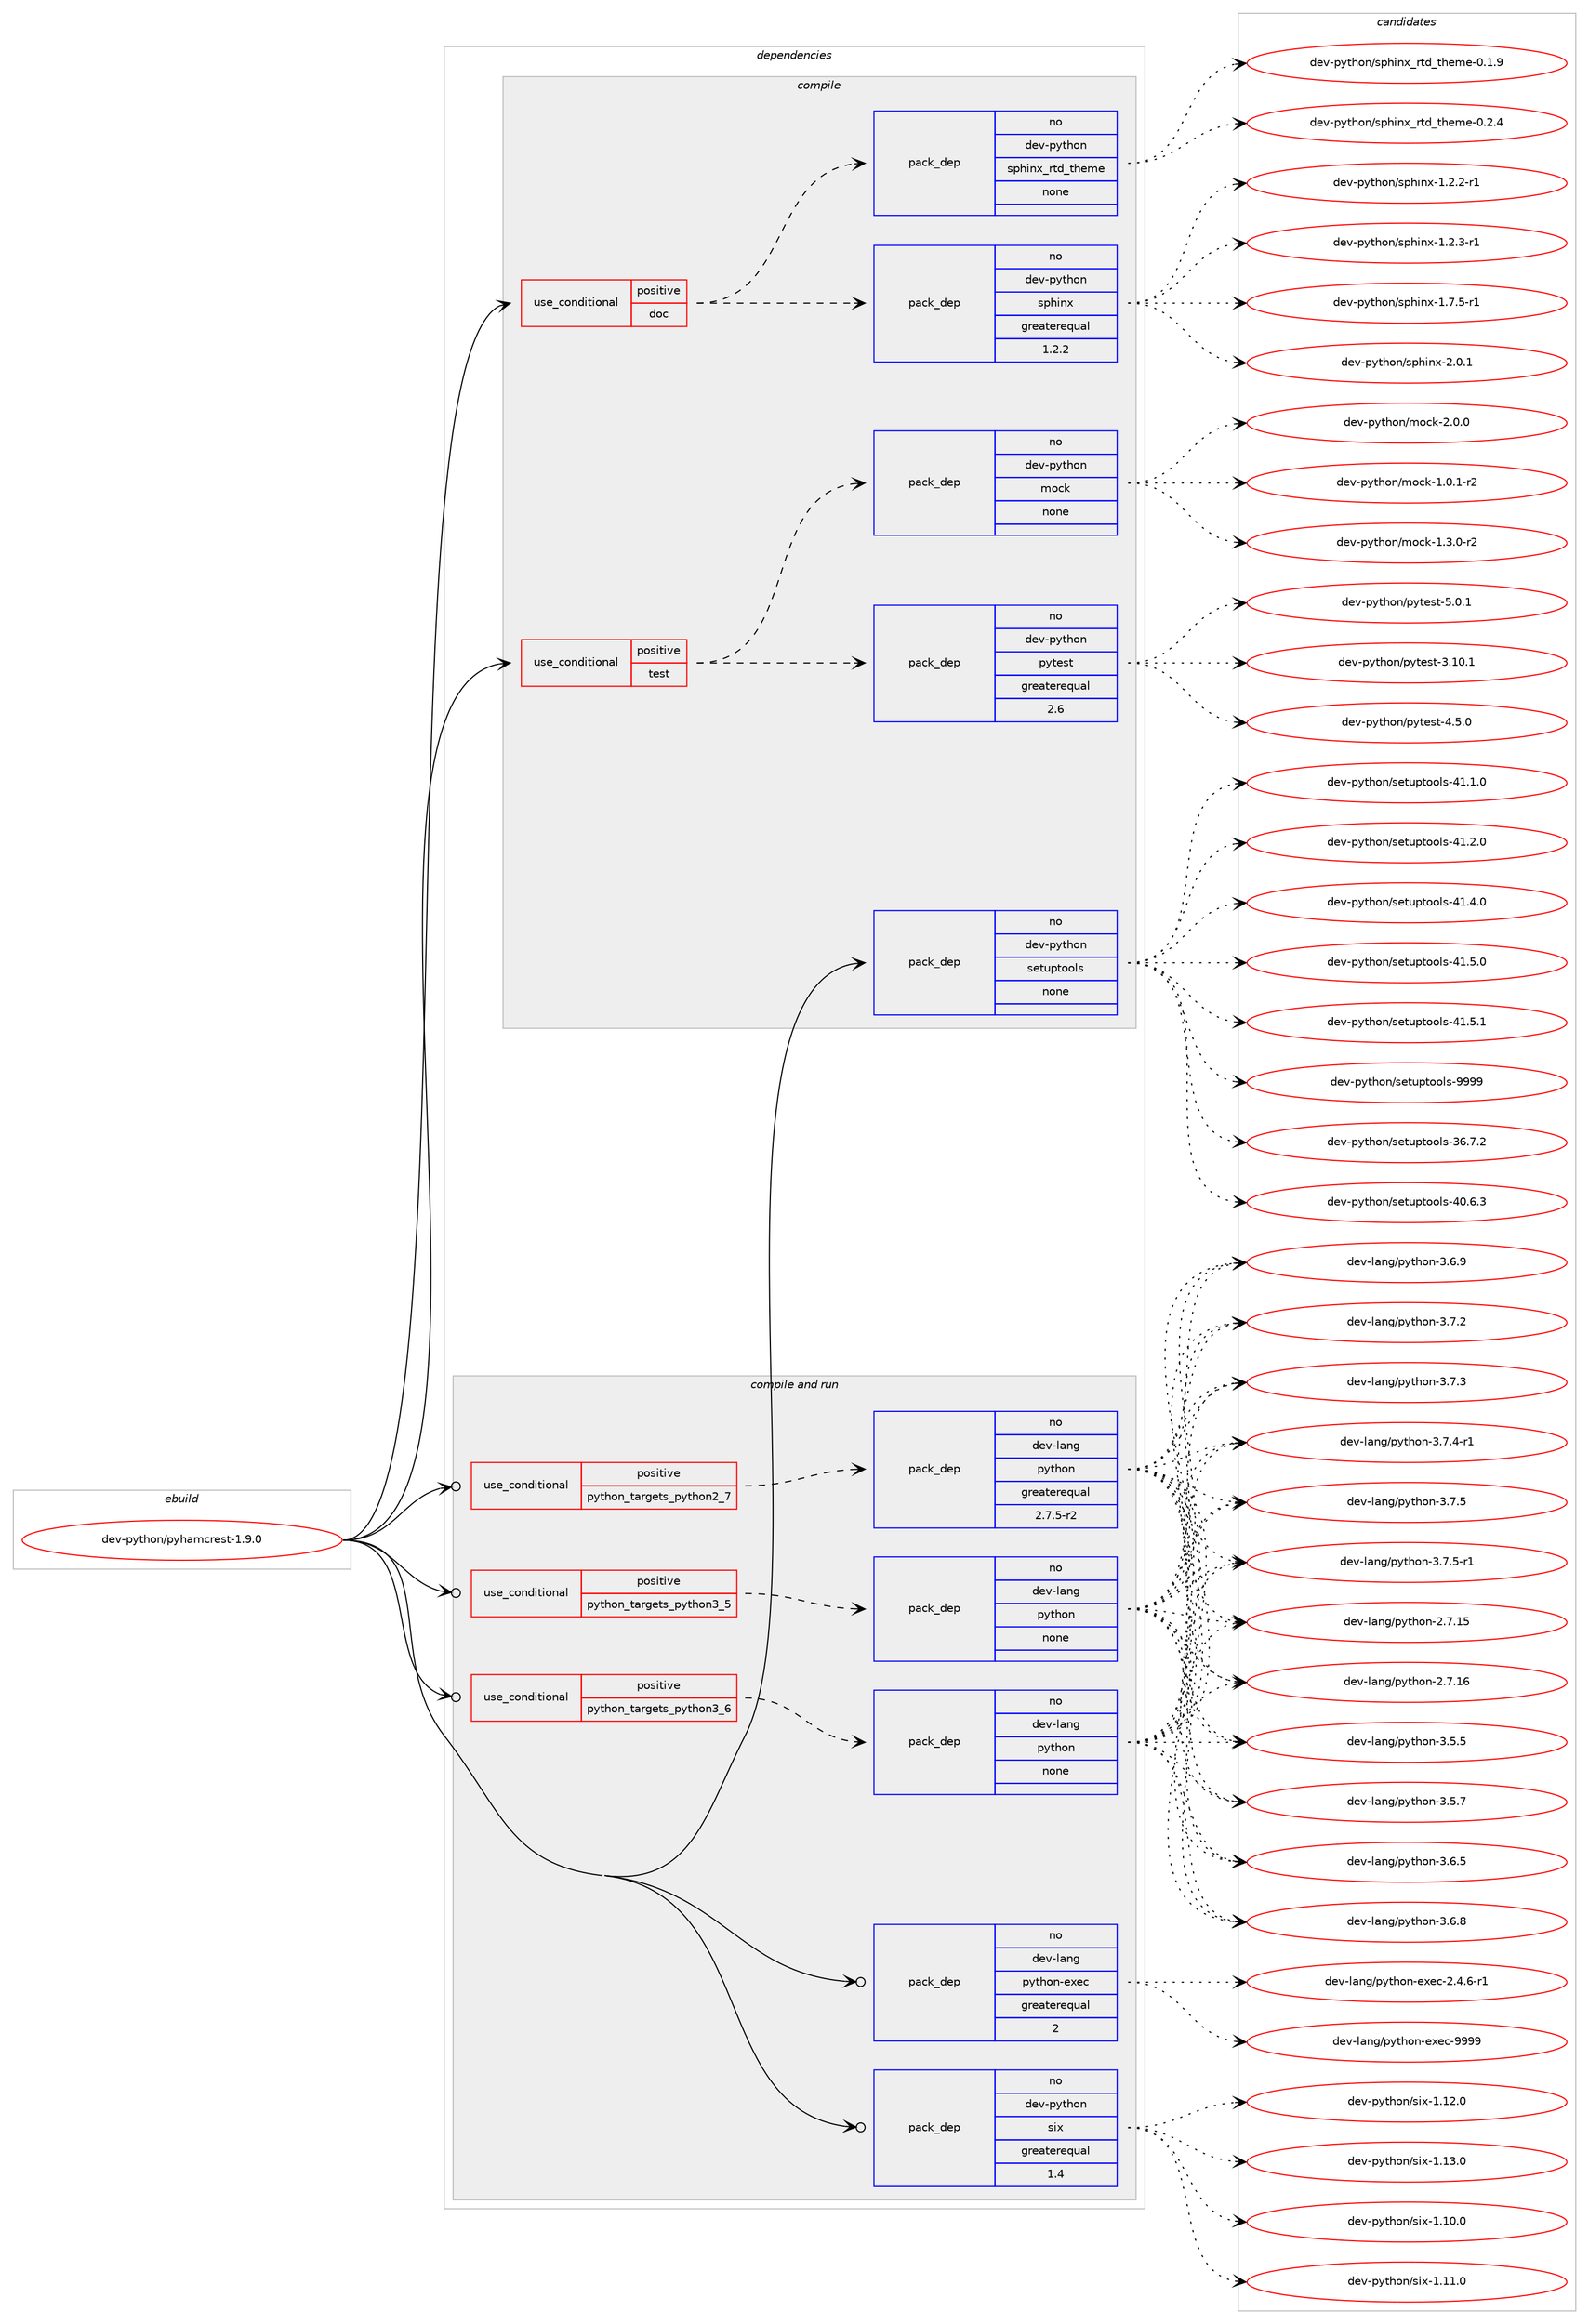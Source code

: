 digraph prolog {

# *************
# Graph options
# *************

newrank=true;
concentrate=true;
compound=true;
graph [rankdir=LR,fontname=Helvetica,fontsize=10,ranksep=1.5];#, ranksep=2.5, nodesep=0.2];
edge  [arrowhead=vee];
node  [fontname=Helvetica,fontsize=10];

# **********
# The ebuild
# **********

subgraph cluster_leftcol {
color=gray;
rank=same;
label=<<i>ebuild</i>>;
id [label="dev-python/pyhamcrest-1.9.0", color=red, width=4, href="../dev-python/pyhamcrest-1.9.0.svg"];
}

# ****************
# The dependencies
# ****************

subgraph cluster_midcol {
color=gray;
label=<<i>dependencies</i>>;
subgraph cluster_compile {
fillcolor="#eeeeee";
style=filled;
label=<<i>compile</i>>;
subgraph cond146055 {
dependency626413 [label=<<TABLE BORDER="0" CELLBORDER="1" CELLSPACING="0" CELLPADDING="4"><TR><TD ROWSPAN="3" CELLPADDING="10">use_conditional</TD></TR><TR><TD>positive</TD></TR><TR><TD>doc</TD></TR></TABLE>>, shape=none, color=red];
subgraph pack468512 {
dependency626414 [label=<<TABLE BORDER="0" CELLBORDER="1" CELLSPACING="0" CELLPADDING="4" WIDTH="220"><TR><TD ROWSPAN="6" CELLPADDING="30">pack_dep</TD></TR><TR><TD WIDTH="110">no</TD></TR><TR><TD>dev-python</TD></TR><TR><TD>sphinx</TD></TR><TR><TD>greaterequal</TD></TR><TR><TD>1.2.2</TD></TR></TABLE>>, shape=none, color=blue];
}
dependency626413:e -> dependency626414:w [weight=20,style="dashed",arrowhead="vee"];
subgraph pack468513 {
dependency626415 [label=<<TABLE BORDER="0" CELLBORDER="1" CELLSPACING="0" CELLPADDING="4" WIDTH="220"><TR><TD ROWSPAN="6" CELLPADDING="30">pack_dep</TD></TR><TR><TD WIDTH="110">no</TD></TR><TR><TD>dev-python</TD></TR><TR><TD>sphinx_rtd_theme</TD></TR><TR><TD>none</TD></TR><TR><TD></TD></TR></TABLE>>, shape=none, color=blue];
}
dependency626413:e -> dependency626415:w [weight=20,style="dashed",arrowhead="vee"];
}
id:e -> dependency626413:w [weight=20,style="solid",arrowhead="vee"];
subgraph cond146056 {
dependency626416 [label=<<TABLE BORDER="0" CELLBORDER="1" CELLSPACING="0" CELLPADDING="4"><TR><TD ROWSPAN="3" CELLPADDING="10">use_conditional</TD></TR><TR><TD>positive</TD></TR><TR><TD>test</TD></TR></TABLE>>, shape=none, color=red];
subgraph pack468514 {
dependency626417 [label=<<TABLE BORDER="0" CELLBORDER="1" CELLSPACING="0" CELLPADDING="4" WIDTH="220"><TR><TD ROWSPAN="6" CELLPADDING="30">pack_dep</TD></TR><TR><TD WIDTH="110">no</TD></TR><TR><TD>dev-python</TD></TR><TR><TD>pytest</TD></TR><TR><TD>greaterequal</TD></TR><TR><TD>2.6</TD></TR></TABLE>>, shape=none, color=blue];
}
dependency626416:e -> dependency626417:w [weight=20,style="dashed",arrowhead="vee"];
subgraph pack468515 {
dependency626418 [label=<<TABLE BORDER="0" CELLBORDER="1" CELLSPACING="0" CELLPADDING="4" WIDTH="220"><TR><TD ROWSPAN="6" CELLPADDING="30">pack_dep</TD></TR><TR><TD WIDTH="110">no</TD></TR><TR><TD>dev-python</TD></TR><TR><TD>mock</TD></TR><TR><TD>none</TD></TR><TR><TD></TD></TR></TABLE>>, shape=none, color=blue];
}
dependency626416:e -> dependency626418:w [weight=20,style="dashed",arrowhead="vee"];
}
id:e -> dependency626416:w [weight=20,style="solid",arrowhead="vee"];
subgraph pack468516 {
dependency626419 [label=<<TABLE BORDER="0" CELLBORDER="1" CELLSPACING="0" CELLPADDING="4" WIDTH="220"><TR><TD ROWSPAN="6" CELLPADDING="30">pack_dep</TD></TR><TR><TD WIDTH="110">no</TD></TR><TR><TD>dev-python</TD></TR><TR><TD>setuptools</TD></TR><TR><TD>none</TD></TR><TR><TD></TD></TR></TABLE>>, shape=none, color=blue];
}
id:e -> dependency626419:w [weight=20,style="solid",arrowhead="vee"];
}
subgraph cluster_compileandrun {
fillcolor="#eeeeee";
style=filled;
label=<<i>compile and run</i>>;
subgraph cond146057 {
dependency626420 [label=<<TABLE BORDER="0" CELLBORDER="1" CELLSPACING="0" CELLPADDING="4"><TR><TD ROWSPAN="3" CELLPADDING="10">use_conditional</TD></TR><TR><TD>positive</TD></TR><TR><TD>python_targets_python2_7</TD></TR></TABLE>>, shape=none, color=red];
subgraph pack468517 {
dependency626421 [label=<<TABLE BORDER="0" CELLBORDER="1" CELLSPACING="0" CELLPADDING="4" WIDTH="220"><TR><TD ROWSPAN="6" CELLPADDING="30">pack_dep</TD></TR><TR><TD WIDTH="110">no</TD></TR><TR><TD>dev-lang</TD></TR><TR><TD>python</TD></TR><TR><TD>greaterequal</TD></TR><TR><TD>2.7.5-r2</TD></TR></TABLE>>, shape=none, color=blue];
}
dependency626420:e -> dependency626421:w [weight=20,style="dashed",arrowhead="vee"];
}
id:e -> dependency626420:w [weight=20,style="solid",arrowhead="odotvee"];
subgraph cond146058 {
dependency626422 [label=<<TABLE BORDER="0" CELLBORDER="1" CELLSPACING="0" CELLPADDING="4"><TR><TD ROWSPAN="3" CELLPADDING="10">use_conditional</TD></TR><TR><TD>positive</TD></TR><TR><TD>python_targets_python3_5</TD></TR></TABLE>>, shape=none, color=red];
subgraph pack468518 {
dependency626423 [label=<<TABLE BORDER="0" CELLBORDER="1" CELLSPACING="0" CELLPADDING="4" WIDTH="220"><TR><TD ROWSPAN="6" CELLPADDING="30">pack_dep</TD></TR><TR><TD WIDTH="110">no</TD></TR><TR><TD>dev-lang</TD></TR><TR><TD>python</TD></TR><TR><TD>none</TD></TR><TR><TD></TD></TR></TABLE>>, shape=none, color=blue];
}
dependency626422:e -> dependency626423:w [weight=20,style="dashed",arrowhead="vee"];
}
id:e -> dependency626422:w [weight=20,style="solid",arrowhead="odotvee"];
subgraph cond146059 {
dependency626424 [label=<<TABLE BORDER="0" CELLBORDER="1" CELLSPACING="0" CELLPADDING="4"><TR><TD ROWSPAN="3" CELLPADDING="10">use_conditional</TD></TR><TR><TD>positive</TD></TR><TR><TD>python_targets_python3_6</TD></TR></TABLE>>, shape=none, color=red];
subgraph pack468519 {
dependency626425 [label=<<TABLE BORDER="0" CELLBORDER="1" CELLSPACING="0" CELLPADDING="4" WIDTH="220"><TR><TD ROWSPAN="6" CELLPADDING="30">pack_dep</TD></TR><TR><TD WIDTH="110">no</TD></TR><TR><TD>dev-lang</TD></TR><TR><TD>python</TD></TR><TR><TD>none</TD></TR><TR><TD></TD></TR></TABLE>>, shape=none, color=blue];
}
dependency626424:e -> dependency626425:w [weight=20,style="dashed",arrowhead="vee"];
}
id:e -> dependency626424:w [weight=20,style="solid",arrowhead="odotvee"];
subgraph pack468520 {
dependency626426 [label=<<TABLE BORDER="0" CELLBORDER="1" CELLSPACING="0" CELLPADDING="4" WIDTH="220"><TR><TD ROWSPAN="6" CELLPADDING="30">pack_dep</TD></TR><TR><TD WIDTH="110">no</TD></TR><TR><TD>dev-lang</TD></TR><TR><TD>python-exec</TD></TR><TR><TD>greaterequal</TD></TR><TR><TD>2</TD></TR></TABLE>>, shape=none, color=blue];
}
id:e -> dependency626426:w [weight=20,style="solid",arrowhead="odotvee"];
subgraph pack468521 {
dependency626427 [label=<<TABLE BORDER="0" CELLBORDER="1" CELLSPACING="0" CELLPADDING="4" WIDTH="220"><TR><TD ROWSPAN="6" CELLPADDING="30">pack_dep</TD></TR><TR><TD WIDTH="110">no</TD></TR><TR><TD>dev-python</TD></TR><TR><TD>six</TD></TR><TR><TD>greaterequal</TD></TR><TR><TD>1.4</TD></TR></TABLE>>, shape=none, color=blue];
}
id:e -> dependency626427:w [weight=20,style="solid",arrowhead="odotvee"];
}
subgraph cluster_run {
fillcolor="#eeeeee";
style=filled;
label=<<i>run</i>>;
}
}

# **************
# The candidates
# **************

subgraph cluster_choices {
rank=same;
color=gray;
label=<<i>candidates</i>>;

subgraph choice468512 {
color=black;
nodesep=1;
choice10010111845112121116104111110471151121041051101204549465046504511449 [label="dev-python/sphinx-1.2.2-r1", color=red, width=4,href="../dev-python/sphinx-1.2.2-r1.svg"];
choice10010111845112121116104111110471151121041051101204549465046514511449 [label="dev-python/sphinx-1.2.3-r1", color=red, width=4,href="../dev-python/sphinx-1.2.3-r1.svg"];
choice10010111845112121116104111110471151121041051101204549465546534511449 [label="dev-python/sphinx-1.7.5-r1", color=red, width=4,href="../dev-python/sphinx-1.7.5-r1.svg"];
choice1001011184511212111610411111047115112104105110120455046484649 [label="dev-python/sphinx-2.0.1", color=red, width=4,href="../dev-python/sphinx-2.0.1.svg"];
dependency626414:e -> choice10010111845112121116104111110471151121041051101204549465046504511449:w [style=dotted,weight="100"];
dependency626414:e -> choice10010111845112121116104111110471151121041051101204549465046514511449:w [style=dotted,weight="100"];
dependency626414:e -> choice10010111845112121116104111110471151121041051101204549465546534511449:w [style=dotted,weight="100"];
dependency626414:e -> choice1001011184511212111610411111047115112104105110120455046484649:w [style=dotted,weight="100"];
}
subgraph choice468513 {
color=black;
nodesep=1;
choice10010111845112121116104111110471151121041051101209511411610095116104101109101454846494657 [label="dev-python/sphinx_rtd_theme-0.1.9", color=red, width=4,href="../dev-python/sphinx_rtd_theme-0.1.9.svg"];
choice10010111845112121116104111110471151121041051101209511411610095116104101109101454846504652 [label="dev-python/sphinx_rtd_theme-0.2.4", color=red, width=4,href="../dev-python/sphinx_rtd_theme-0.2.4.svg"];
dependency626415:e -> choice10010111845112121116104111110471151121041051101209511411610095116104101109101454846494657:w [style=dotted,weight="100"];
dependency626415:e -> choice10010111845112121116104111110471151121041051101209511411610095116104101109101454846504652:w [style=dotted,weight="100"];
}
subgraph choice468514 {
color=black;
nodesep=1;
choice100101118451121211161041111104711212111610111511645514649484649 [label="dev-python/pytest-3.10.1", color=red, width=4,href="../dev-python/pytest-3.10.1.svg"];
choice1001011184511212111610411111047112121116101115116455246534648 [label="dev-python/pytest-4.5.0", color=red, width=4,href="../dev-python/pytest-4.5.0.svg"];
choice1001011184511212111610411111047112121116101115116455346484649 [label="dev-python/pytest-5.0.1", color=red, width=4,href="../dev-python/pytest-5.0.1.svg"];
dependency626417:e -> choice100101118451121211161041111104711212111610111511645514649484649:w [style=dotted,weight="100"];
dependency626417:e -> choice1001011184511212111610411111047112121116101115116455246534648:w [style=dotted,weight="100"];
dependency626417:e -> choice1001011184511212111610411111047112121116101115116455346484649:w [style=dotted,weight="100"];
}
subgraph choice468515 {
color=black;
nodesep=1;
choice1001011184511212111610411111047109111991074549464846494511450 [label="dev-python/mock-1.0.1-r2", color=red, width=4,href="../dev-python/mock-1.0.1-r2.svg"];
choice1001011184511212111610411111047109111991074549465146484511450 [label="dev-python/mock-1.3.0-r2", color=red, width=4,href="../dev-python/mock-1.3.0-r2.svg"];
choice100101118451121211161041111104710911199107455046484648 [label="dev-python/mock-2.0.0", color=red, width=4,href="../dev-python/mock-2.0.0.svg"];
dependency626418:e -> choice1001011184511212111610411111047109111991074549464846494511450:w [style=dotted,weight="100"];
dependency626418:e -> choice1001011184511212111610411111047109111991074549465146484511450:w [style=dotted,weight="100"];
dependency626418:e -> choice100101118451121211161041111104710911199107455046484648:w [style=dotted,weight="100"];
}
subgraph choice468516 {
color=black;
nodesep=1;
choice100101118451121211161041111104711510111611711211611111110811545515446554650 [label="dev-python/setuptools-36.7.2", color=red, width=4,href="../dev-python/setuptools-36.7.2.svg"];
choice100101118451121211161041111104711510111611711211611111110811545524846544651 [label="dev-python/setuptools-40.6.3", color=red, width=4,href="../dev-python/setuptools-40.6.3.svg"];
choice100101118451121211161041111104711510111611711211611111110811545524946494648 [label="dev-python/setuptools-41.1.0", color=red, width=4,href="../dev-python/setuptools-41.1.0.svg"];
choice100101118451121211161041111104711510111611711211611111110811545524946504648 [label="dev-python/setuptools-41.2.0", color=red, width=4,href="../dev-python/setuptools-41.2.0.svg"];
choice100101118451121211161041111104711510111611711211611111110811545524946524648 [label="dev-python/setuptools-41.4.0", color=red, width=4,href="../dev-python/setuptools-41.4.0.svg"];
choice100101118451121211161041111104711510111611711211611111110811545524946534648 [label="dev-python/setuptools-41.5.0", color=red, width=4,href="../dev-python/setuptools-41.5.0.svg"];
choice100101118451121211161041111104711510111611711211611111110811545524946534649 [label="dev-python/setuptools-41.5.1", color=red, width=4,href="../dev-python/setuptools-41.5.1.svg"];
choice10010111845112121116104111110471151011161171121161111111081154557575757 [label="dev-python/setuptools-9999", color=red, width=4,href="../dev-python/setuptools-9999.svg"];
dependency626419:e -> choice100101118451121211161041111104711510111611711211611111110811545515446554650:w [style=dotted,weight="100"];
dependency626419:e -> choice100101118451121211161041111104711510111611711211611111110811545524846544651:w [style=dotted,weight="100"];
dependency626419:e -> choice100101118451121211161041111104711510111611711211611111110811545524946494648:w [style=dotted,weight="100"];
dependency626419:e -> choice100101118451121211161041111104711510111611711211611111110811545524946504648:w [style=dotted,weight="100"];
dependency626419:e -> choice100101118451121211161041111104711510111611711211611111110811545524946524648:w [style=dotted,weight="100"];
dependency626419:e -> choice100101118451121211161041111104711510111611711211611111110811545524946534648:w [style=dotted,weight="100"];
dependency626419:e -> choice100101118451121211161041111104711510111611711211611111110811545524946534649:w [style=dotted,weight="100"];
dependency626419:e -> choice10010111845112121116104111110471151011161171121161111111081154557575757:w [style=dotted,weight="100"];
}
subgraph choice468517 {
color=black;
nodesep=1;
choice10010111845108971101034711212111610411111045504655464953 [label="dev-lang/python-2.7.15", color=red, width=4,href="../dev-lang/python-2.7.15.svg"];
choice10010111845108971101034711212111610411111045504655464954 [label="dev-lang/python-2.7.16", color=red, width=4,href="../dev-lang/python-2.7.16.svg"];
choice100101118451089711010347112121116104111110455146534653 [label="dev-lang/python-3.5.5", color=red, width=4,href="../dev-lang/python-3.5.5.svg"];
choice100101118451089711010347112121116104111110455146534655 [label="dev-lang/python-3.5.7", color=red, width=4,href="../dev-lang/python-3.5.7.svg"];
choice100101118451089711010347112121116104111110455146544653 [label="dev-lang/python-3.6.5", color=red, width=4,href="../dev-lang/python-3.6.5.svg"];
choice100101118451089711010347112121116104111110455146544656 [label="dev-lang/python-3.6.8", color=red, width=4,href="../dev-lang/python-3.6.8.svg"];
choice100101118451089711010347112121116104111110455146544657 [label="dev-lang/python-3.6.9", color=red, width=4,href="../dev-lang/python-3.6.9.svg"];
choice100101118451089711010347112121116104111110455146554650 [label="dev-lang/python-3.7.2", color=red, width=4,href="../dev-lang/python-3.7.2.svg"];
choice100101118451089711010347112121116104111110455146554651 [label="dev-lang/python-3.7.3", color=red, width=4,href="../dev-lang/python-3.7.3.svg"];
choice1001011184510897110103471121211161041111104551465546524511449 [label="dev-lang/python-3.7.4-r1", color=red, width=4,href="../dev-lang/python-3.7.4-r1.svg"];
choice100101118451089711010347112121116104111110455146554653 [label="dev-lang/python-3.7.5", color=red, width=4,href="../dev-lang/python-3.7.5.svg"];
choice1001011184510897110103471121211161041111104551465546534511449 [label="dev-lang/python-3.7.5-r1", color=red, width=4,href="../dev-lang/python-3.7.5-r1.svg"];
dependency626421:e -> choice10010111845108971101034711212111610411111045504655464953:w [style=dotted,weight="100"];
dependency626421:e -> choice10010111845108971101034711212111610411111045504655464954:w [style=dotted,weight="100"];
dependency626421:e -> choice100101118451089711010347112121116104111110455146534653:w [style=dotted,weight="100"];
dependency626421:e -> choice100101118451089711010347112121116104111110455146534655:w [style=dotted,weight="100"];
dependency626421:e -> choice100101118451089711010347112121116104111110455146544653:w [style=dotted,weight="100"];
dependency626421:e -> choice100101118451089711010347112121116104111110455146544656:w [style=dotted,weight="100"];
dependency626421:e -> choice100101118451089711010347112121116104111110455146544657:w [style=dotted,weight="100"];
dependency626421:e -> choice100101118451089711010347112121116104111110455146554650:w [style=dotted,weight="100"];
dependency626421:e -> choice100101118451089711010347112121116104111110455146554651:w [style=dotted,weight="100"];
dependency626421:e -> choice1001011184510897110103471121211161041111104551465546524511449:w [style=dotted,weight="100"];
dependency626421:e -> choice100101118451089711010347112121116104111110455146554653:w [style=dotted,weight="100"];
dependency626421:e -> choice1001011184510897110103471121211161041111104551465546534511449:w [style=dotted,weight="100"];
}
subgraph choice468518 {
color=black;
nodesep=1;
choice10010111845108971101034711212111610411111045504655464953 [label="dev-lang/python-2.7.15", color=red, width=4,href="../dev-lang/python-2.7.15.svg"];
choice10010111845108971101034711212111610411111045504655464954 [label="dev-lang/python-2.7.16", color=red, width=4,href="../dev-lang/python-2.7.16.svg"];
choice100101118451089711010347112121116104111110455146534653 [label="dev-lang/python-3.5.5", color=red, width=4,href="../dev-lang/python-3.5.5.svg"];
choice100101118451089711010347112121116104111110455146534655 [label="dev-lang/python-3.5.7", color=red, width=4,href="../dev-lang/python-3.5.7.svg"];
choice100101118451089711010347112121116104111110455146544653 [label="dev-lang/python-3.6.5", color=red, width=4,href="../dev-lang/python-3.6.5.svg"];
choice100101118451089711010347112121116104111110455146544656 [label="dev-lang/python-3.6.8", color=red, width=4,href="../dev-lang/python-3.6.8.svg"];
choice100101118451089711010347112121116104111110455146544657 [label="dev-lang/python-3.6.9", color=red, width=4,href="../dev-lang/python-3.6.9.svg"];
choice100101118451089711010347112121116104111110455146554650 [label="dev-lang/python-3.7.2", color=red, width=4,href="../dev-lang/python-3.7.2.svg"];
choice100101118451089711010347112121116104111110455146554651 [label="dev-lang/python-3.7.3", color=red, width=4,href="../dev-lang/python-3.7.3.svg"];
choice1001011184510897110103471121211161041111104551465546524511449 [label="dev-lang/python-3.7.4-r1", color=red, width=4,href="../dev-lang/python-3.7.4-r1.svg"];
choice100101118451089711010347112121116104111110455146554653 [label="dev-lang/python-3.7.5", color=red, width=4,href="../dev-lang/python-3.7.5.svg"];
choice1001011184510897110103471121211161041111104551465546534511449 [label="dev-lang/python-3.7.5-r1", color=red, width=4,href="../dev-lang/python-3.7.5-r1.svg"];
dependency626423:e -> choice10010111845108971101034711212111610411111045504655464953:w [style=dotted,weight="100"];
dependency626423:e -> choice10010111845108971101034711212111610411111045504655464954:w [style=dotted,weight="100"];
dependency626423:e -> choice100101118451089711010347112121116104111110455146534653:w [style=dotted,weight="100"];
dependency626423:e -> choice100101118451089711010347112121116104111110455146534655:w [style=dotted,weight="100"];
dependency626423:e -> choice100101118451089711010347112121116104111110455146544653:w [style=dotted,weight="100"];
dependency626423:e -> choice100101118451089711010347112121116104111110455146544656:w [style=dotted,weight="100"];
dependency626423:e -> choice100101118451089711010347112121116104111110455146544657:w [style=dotted,weight="100"];
dependency626423:e -> choice100101118451089711010347112121116104111110455146554650:w [style=dotted,weight="100"];
dependency626423:e -> choice100101118451089711010347112121116104111110455146554651:w [style=dotted,weight="100"];
dependency626423:e -> choice1001011184510897110103471121211161041111104551465546524511449:w [style=dotted,weight="100"];
dependency626423:e -> choice100101118451089711010347112121116104111110455146554653:w [style=dotted,weight="100"];
dependency626423:e -> choice1001011184510897110103471121211161041111104551465546534511449:w [style=dotted,weight="100"];
}
subgraph choice468519 {
color=black;
nodesep=1;
choice10010111845108971101034711212111610411111045504655464953 [label="dev-lang/python-2.7.15", color=red, width=4,href="../dev-lang/python-2.7.15.svg"];
choice10010111845108971101034711212111610411111045504655464954 [label="dev-lang/python-2.7.16", color=red, width=4,href="../dev-lang/python-2.7.16.svg"];
choice100101118451089711010347112121116104111110455146534653 [label="dev-lang/python-3.5.5", color=red, width=4,href="../dev-lang/python-3.5.5.svg"];
choice100101118451089711010347112121116104111110455146534655 [label="dev-lang/python-3.5.7", color=red, width=4,href="../dev-lang/python-3.5.7.svg"];
choice100101118451089711010347112121116104111110455146544653 [label="dev-lang/python-3.6.5", color=red, width=4,href="../dev-lang/python-3.6.5.svg"];
choice100101118451089711010347112121116104111110455146544656 [label="dev-lang/python-3.6.8", color=red, width=4,href="../dev-lang/python-3.6.8.svg"];
choice100101118451089711010347112121116104111110455146544657 [label="dev-lang/python-3.6.9", color=red, width=4,href="../dev-lang/python-3.6.9.svg"];
choice100101118451089711010347112121116104111110455146554650 [label="dev-lang/python-3.7.2", color=red, width=4,href="../dev-lang/python-3.7.2.svg"];
choice100101118451089711010347112121116104111110455146554651 [label="dev-lang/python-3.7.3", color=red, width=4,href="../dev-lang/python-3.7.3.svg"];
choice1001011184510897110103471121211161041111104551465546524511449 [label="dev-lang/python-3.7.4-r1", color=red, width=4,href="../dev-lang/python-3.7.4-r1.svg"];
choice100101118451089711010347112121116104111110455146554653 [label="dev-lang/python-3.7.5", color=red, width=4,href="../dev-lang/python-3.7.5.svg"];
choice1001011184510897110103471121211161041111104551465546534511449 [label="dev-lang/python-3.7.5-r1", color=red, width=4,href="../dev-lang/python-3.7.5-r1.svg"];
dependency626425:e -> choice10010111845108971101034711212111610411111045504655464953:w [style=dotted,weight="100"];
dependency626425:e -> choice10010111845108971101034711212111610411111045504655464954:w [style=dotted,weight="100"];
dependency626425:e -> choice100101118451089711010347112121116104111110455146534653:w [style=dotted,weight="100"];
dependency626425:e -> choice100101118451089711010347112121116104111110455146534655:w [style=dotted,weight="100"];
dependency626425:e -> choice100101118451089711010347112121116104111110455146544653:w [style=dotted,weight="100"];
dependency626425:e -> choice100101118451089711010347112121116104111110455146544656:w [style=dotted,weight="100"];
dependency626425:e -> choice100101118451089711010347112121116104111110455146544657:w [style=dotted,weight="100"];
dependency626425:e -> choice100101118451089711010347112121116104111110455146554650:w [style=dotted,weight="100"];
dependency626425:e -> choice100101118451089711010347112121116104111110455146554651:w [style=dotted,weight="100"];
dependency626425:e -> choice1001011184510897110103471121211161041111104551465546524511449:w [style=dotted,weight="100"];
dependency626425:e -> choice100101118451089711010347112121116104111110455146554653:w [style=dotted,weight="100"];
dependency626425:e -> choice1001011184510897110103471121211161041111104551465546534511449:w [style=dotted,weight="100"];
}
subgraph choice468520 {
color=black;
nodesep=1;
choice10010111845108971101034711212111610411111045101120101994550465246544511449 [label="dev-lang/python-exec-2.4.6-r1", color=red, width=4,href="../dev-lang/python-exec-2.4.6-r1.svg"];
choice10010111845108971101034711212111610411111045101120101994557575757 [label="dev-lang/python-exec-9999", color=red, width=4,href="../dev-lang/python-exec-9999.svg"];
dependency626426:e -> choice10010111845108971101034711212111610411111045101120101994550465246544511449:w [style=dotted,weight="100"];
dependency626426:e -> choice10010111845108971101034711212111610411111045101120101994557575757:w [style=dotted,weight="100"];
}
subgraph choice468521 {
color=black;
nodesep=1;
choice100101118451121211161041111104711510512045494649484648 [label="dev-python/six-1.10.0", color=red, width=4,href="../dev-python/six-1.10.0.svg"];
choice100101118451121211161041111104711510512045494649494648 [label="dev-python/six-1.11.0", color=red, width=4,href="../dev-python/six-1.11.0.svg"];
choice100101118451121211161041111104711510512045494649504648 [label="dev-python/six-1.12.0", color=red, width=4,href="../dev-python/six-1.12.0.svg"];
choice100101118451121211161041111104711510512045494649514648 [label="dev-python/six-1.13.0", color=red, width=4,href="../dev-python/six-1.13.0.svg"];
dependency626427:e -> choice100101118451121211161041111104711510512045494649484648:w [style=dotted,weight="100"];
dependency626427:e -> choice100101118451121211161041111104711510512045494649494648:w [style=dotted,weight="100"];
dependency626427:e -> choice100101118451121211161041111104711510512045494649504648:w [style=dotted,weight="100"];
dependency626427:e -> choice100101118451121211161041111104711510512045494649514648:w [style=dotted,weight="100"];
}
}

}

